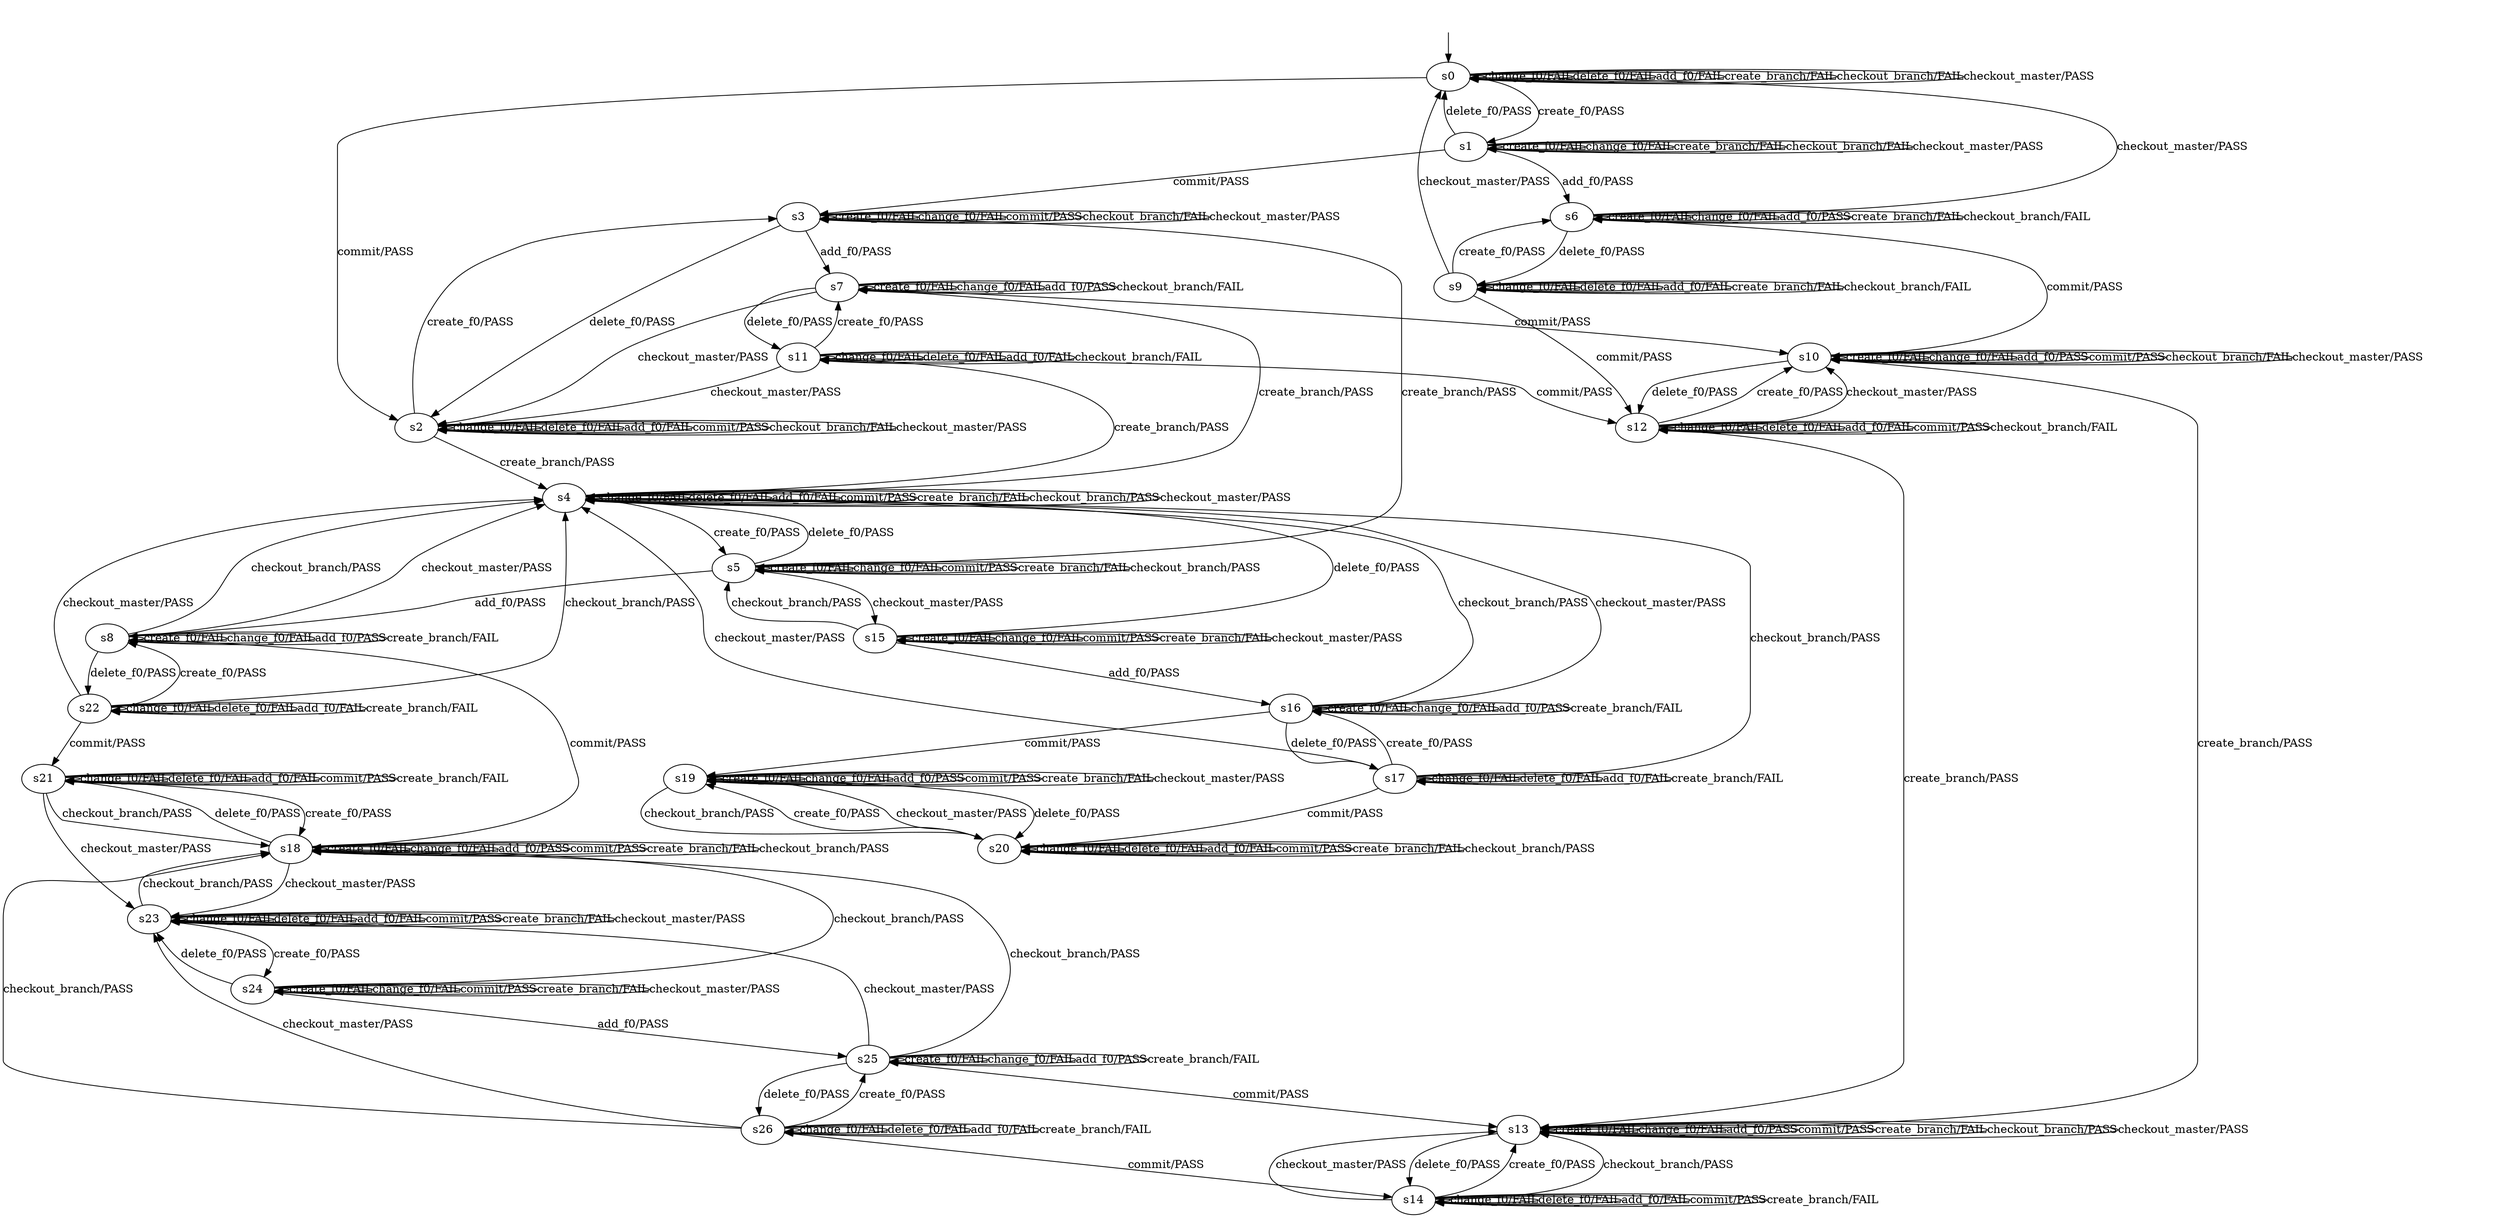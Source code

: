 digraph gitPython_empty_True_basics_with_remotes_and_branches_KV {
s0 [label="s0"];
s1 [label="s1"];
s2 [label="s2"];
s3 [label="s3"];
s4 [label="s4"];
s5 [label="s5"];
s6 [label="s6"];
s7 [label="s7"];
s8 [label="s8"];
s9 [label="s9"];
s10 [label="s10"];
s11 [label="s11"];
s12 [label="s12"];
s13 [label="s13"];
s14 [label="s14"];
s15 [label="s15"];
s16 [label="s16"];
s17 [label="s17"];
s18 [label="s18"];
s19 [label="s19"];
s20 [label="s20"];
s21 [label="s21"];
s22 [label="s22"];
s23 [label="s23"];
s24 [label="s24"];
s25 [label="s25"];
s26 [label="s26"];
s0 -> s1  [label="create_f0/PASS"];
s0 -> s0  [label="change_f0/FAIL"];
s0 -> s0  [label="delete_f0/FAIL"];
s0 -> s0  [label="add_f0/FAIL"];
s0 -> s2  [label="commit/PASS"];
s0 -> s0  [label="create_branch/FAIL"];
s0 -> s0  [label="checkout_branch/FAIL"];
s0 -> s0  [label="checkout_master/PASS"];
s1 -> s1  [label="create_f0/FAIL"];
s1 -> s1  [label="change_f0/FAIL"];
s1 -> s0  [label="delete_f0/PASS"];
s1 -> s6  [label="add_f0/PASS"];
s1 -> s3  [label="commit/PASS"];
s1 -> s1  [label="create_branch/FAIL"];
s1 -> s1  [label="checkout_branch/FAIL"];
s1 -> s1  [label="checkout_master/PASS"];
s2 -> s3  [label="create_f0/PASS"];
s2 -> s2  [label="change_f0/FAIL"];
s2 -> s2  [label="delete_f0/FAIL"];
s2 -> s2  [label="add_f0/FAIL"];
s2 -> s2  [label="commit/PASS"];
s2 -> s4  [label="create_branch/PASS"];
s2 -> s2  [label="checkout_branch/FAIL"];
s2 -> s2  [label="checkout_master/PASS"];
s3 -> s3  [label="create_f0/FAIL"];
s3 -> s3  [label="change_f0/FAIL"];
s3 -> s2  [label="delete_f0/PASS"];
s3 -> s7  [label="add_f0/PASS"];
s3 -> s3  [label="commit/PASS"];
s3 -> s5  [label="create_branch/PASS"];
s3 -> s3  [label="checkout_branch/FAIL"];
s3 -> s3  [label="checkout_master/PASS"];
s4 -> s5  [label="create_f0/PASS"];
s4 -> s4  [label="change_f0/FAIL"];
s4 -> s4  [label="delete_f0/FAIL"];
s4 -> s4  [label="add_f0/FAIL"];
s4 -> s4  [label="commit/PASS"];
s4 -> s4  [label="create_branch/FAIL"];
s4 -> s4  [label="checkout_branch/PASS"];
s4 -> s4  [label="checkout_master/PASS"];
s5 -> s5  [label="create_f0/FAIL"];
s5 -> s5  [label="change_f0/FAIL"];
s5 -> s4  [label="delete_f0/PASS"];
s5 -> s8  [label="add_f0/PASS"];
s5 -> s5  [label="commit/PASS"];
s5 -> s5  [label="create_branch/FAIL"];
s5 -> s5  [label="checkout_branch/PASS"];
s5 -> s15  [label="checkout_master/PASS"];
s6 -> s6  [label="create_f0/FAIL"];
s6 -> s6  [label="change_f0/FAIL"];
s6 -> s9  [label="delete_f0/PASS"];
s6 -> s6  [label="add_f0/PASS"];
s6 -> s10  [label="commit/PASS"];
s6 -> s6  [label="create_branch/FAIL"];
s6 -> s6  [label="checkout_branch/FAIL"];
s6 -> s0  [label="checkout_master/PASS"];
s7 -> s7  [label="create_f0/FAIL"];
s7 -> s7  [label="change_f0/FAIL"];
s7 -> s11  [label="delete_f0/PASS"];
s7 -> s7  [label="add_f0/PASS"];
s7 -> s10  [label="commit/PASS"];
s7 -> s4  [label="create_branch/PASS"];
s7 -> s7  [label="checkout_branch/FAIL"];
s7 -> s2  [label="checkout_master/PASS"];
s8 -> s8  [label="create_f0/FAIL"];
s8 -> s8  [label="change_f0/FAIL"];
s8 -> s22  [label="delete_f0/PASS"];
s8 -> s8  [label="add_f0/PASS"];
s8 -> s18  [label="commit/PASS"];
s8 -> s8  [label="create_branch/FAIL"];
s8 -> s4  [label="checkout_branch/PASS"];
s8 -> s4  [label="checkout_master/PASS"];
s9 -> s6  [label="create_f0/PASS"];
s9 -> s9  [label="change_f0/FAIL"];
s9 -> s9  [label="delete_f0/FAIL"];
s9 -> s9  [label="add_f0/FAIL"];
s9 -> s12  [label="commit/PASS"];
s9 -> s9  [label="create_branch/FAIL"];
s9 -> s9  [label="checkout_branch/FAIL"];
s9 -> s0  [label="checkout_master/PASS"];
s10 -> s10  [label="create_f0/FAIL"];
s10 -> s10  [label="change_f0/FAIL"];
s10 -> s12  [label="delete_f0/PASS"];
s10 -> s10  [label="add_f0/PASS"];
s10 -> s10  [label="commit/PASS"];
s10 -> s13  [label="create_branch/PASS"];
s10 -> s10  [label="checkout_branch/FAIL"];
s10 -> s10  [label="checkout_master/PASS"];
s11 -> s7  [label="create_f0/PASS"];
s11 -> s11  [label="change_f0/FAIL"];
s11 -> s11  [label="delete_f0/FAIL"];
s11 -> s11  [label="add_f0/FAIL"];
s11 -> s12  [label="commit/PASS"];
s11 -> s4  [label="create_branch/PASS"];
s11 -> s11  [label="checkout_branch/FAIL"];
s11 -> s2  [label="checkout_master/PASS"];
s12 -> s10  [label="create_f0/PASS"];
s12 -> s12  [label="change_f0/FAIL"];
s12 -> s12  [label="delete_f0/FAIL"];
s12 -> s12  [label="add_f0/FAIL"];
s12 -> s12  [label="commit/PASS"];
s12 -> s13  [label="create_branch/PASS"];
s12 -> s12  [label="checkout_branch/FAIL"];
s12 -> s10  [label="checkout_master/PASS"];
s13 -> s13  [label="create_f0/FAIL"];
s13 -> s13  [label="change_f0/FAIL"];
s13 -> s14  [label="delete_f0/PASS"];
s13 -> s13  [label="add_f0/PASS"];
s13 -> s13  [label="commit/PASS"];
s13 -> s13  [label="create_branch/FAIL"];
s13 -> s13  [label="checkout_branch/PASS"];
s13 -> s13  [label="checkout_master/PASS"];
s14 -> s13  [label="create_f0/PASS"];
s14 -> s14  [label="change_f0/FAIL"];
s14 -> s14  [label="delete_f0/FAIL"];
s14 -> s14  [label="add_f0/FAIL"];
s14 -> s14  [label="commit/PASS"];
s14 -> s14  [label="create_branch/FAIL"];
s14 -> s13  [label="checkout_branch/PASS"];
s14 -> s13  [label="checkout_master/PASS"];
s15 -> s15  [label="create_f0/FAIL"];
s15 -> s15  [label="change_f0/FAIL"];
s15 -> s4  [label="delete_f0/PASS"];
s15 -> s16  [label="add_f0/PASS"];
s15 -> s15  [label="commit/PASS"];
s15 -> s15  [label="create_branch/FAIL"];
s15 -> s5  [label="checkout_branch/PASS"];
s15 -> s15  [label="checkout_master/PASS"];
s16 -> s16  [label="create_f0/FAIL"];
s16 -> s16  [label="change_f0/FAIL"];
s16 -> s17  [label="delete_f0/PASS"];
s16 -> s16  [label="add_f0/PASS"];
s16 -> s19  [label="commit/PASS"];
s16 -> s16  [label="create_branch/FAIL"];
s16 -> s4  [label="checkout_branch/PASS"];
s16 -> s4  [label="checkout_master/PASS"];
s17 -> s16  [label="create_f0/PASS"];
s17 -> s17  [label="change_f0/FAIL"];
s17 -> s17  [label="delete_f0/FAIL"];
s17 -> s17  [label="add_f0/FAIL"];
s17 -> s20  [label="commit/PASS"];
s17 -> s17  [label="create_branch/FAIL"];
s17 -> s4  [label="checkout_branch/PASS"];
s17 -> s4  [label="checkout_master/PASS"];
s18 -> s18  [label="create_f0/FAIL"];
s18 -> s18  [label="change_f0/FAIL"];
s18 -> s21  [label="delete_f0/PASS"];
s18 -> s18  [label="add_f0/PASS"];
s18 -> s18  [label="commit/PASS"];
s18 -> s18  [label="create_branch/FAIL"];
s18 -> s18  [label="checkout_branch/PASS"];
s18 -> s23  [label="checkout_master/PASS"];
s19 -> s19  [label="create_f0/FAIL"];
s19 -> s19  [label="change_f0/FAIL"];
s19 -> s20  [label="delete_f0/PASS"];
s19 -> s19  [label="add_f0/PASS"];
s19 -> s19  [label="commit/PASS"];
s19 -> s19  [label="create_branch/FAIL"];
s19 -> s20  [label="checkout_branch/PASS"];
s19 -> s19  [label="checkout_master/PASS"];
s20 -> s19  [label="create_f0/PASS"];
s20 -> s20  [label="change_f0/FAIL"];
s20 -> s20  [label="delete_f0/FAIL"];
s20 -> s20  [label="add_f0/FAIL"];
s20 -> s20  [label="commit/PASS"];
s20 -> s20  [label="create_branch/FAIL"];
s20 -> s20  [label="checkout_branch/PASS"];
s20 -> s19  [label="checkout_master/PASS"];
s21 -> s18  [label="create_f0/PASS"];
s21 -> s21  [label="change_f0/FAIL"];
s21 -> s21  [label="delete_f0/FAIL"];
s21 -> s21  [label="add_f0/FAIL"];
s21 -> s21  [label="commit/PASS"];
s21 -> s21  [label="create_branch/FAIL"];
s21 -> s18  [label="checkout_branch/PASS"];
s21 -> s23  [label="checkout_master/PASS"];
s22 -> s8  [label="create_f0/PASS"];
s22 -> s22  [label="change_f0/FAIL"];
s22 -> s22  [label="delete_f0/FAIL"];
s22 -> s22  [label="add_f0/FAIL"];
s22 -> s21  [label="commit/PASS"];
s22 -> s22  [label="create_branch/FAIL"];
s22 -> s4  [label="checkout_branch/PASS"];
s22 -> s4  [label="checkout_master/PASS"];
s23 -> s24  [label="create_f0/PASS"];
s23 -> s23  [label="change_f0/FAIL"];
s23 -> s23  [label="delete_f0/FAIL"];
s23 -> s23  [label="add_f0/FAIL"];
s23 -> s23  [label="commit/PASS"];
s23 -> s23  [label="create_branch/FAIL"];
s23 -> s18  [label="checkout_branch/PASS"];
s23 -> s23  [label="checkout_master/PASS"];
s24 -> s24  [label="create_f0/FAIL"];
s24 -> s24  [label="change_f0/FAIL"];
s24 -> s23  [label="delete_f0/PASS"];
s24 -> s25  [label="add_f0/PASS"];
s24 -> s24  [label="commit/PASS"];
s24 -> s24  [label="create_branch/FAIL"];
s24 -> s18  [label="checkout_branch/PASS"];
s24 -> s24  [label="checkout_master/PASS"];
s25 -> s25  [label="create_f0/FAIL"];
s25 -> s25  [label="change_f0/FAIL"];
s25 -> s26  [label="delete_f0/PASS"];
s25 -> s25  [label="add_f0/PASS"];
s25 -> s13  [label="commit/PASS"];
s25 -> s25  [label="create_branch/FAIL"];
s25 -> s18  [label="checkout_branch/PASS"];
s25 -> s23  [label="checkout_master/PASS"];
s26 -> s25  [label="create_f0/PASS"];
s26 -> s26  [label="change_f0/FAIL"];
s26 -> s26  [label="delete_f0/FAIL"];
s26 -> s26  [label="add_f0/FAIL"];
s26 -> s14  [label="commit/PASS"];
s26 -> s26  [label="create_branch/FAIL"];
s26 -> s18  [label="checkout_branch/PASS"];
s26 -> s23  [label="checkout_master/PASS"];
__start0 [label="", shape=none];
__start0 -> s0  [label=""];
}
